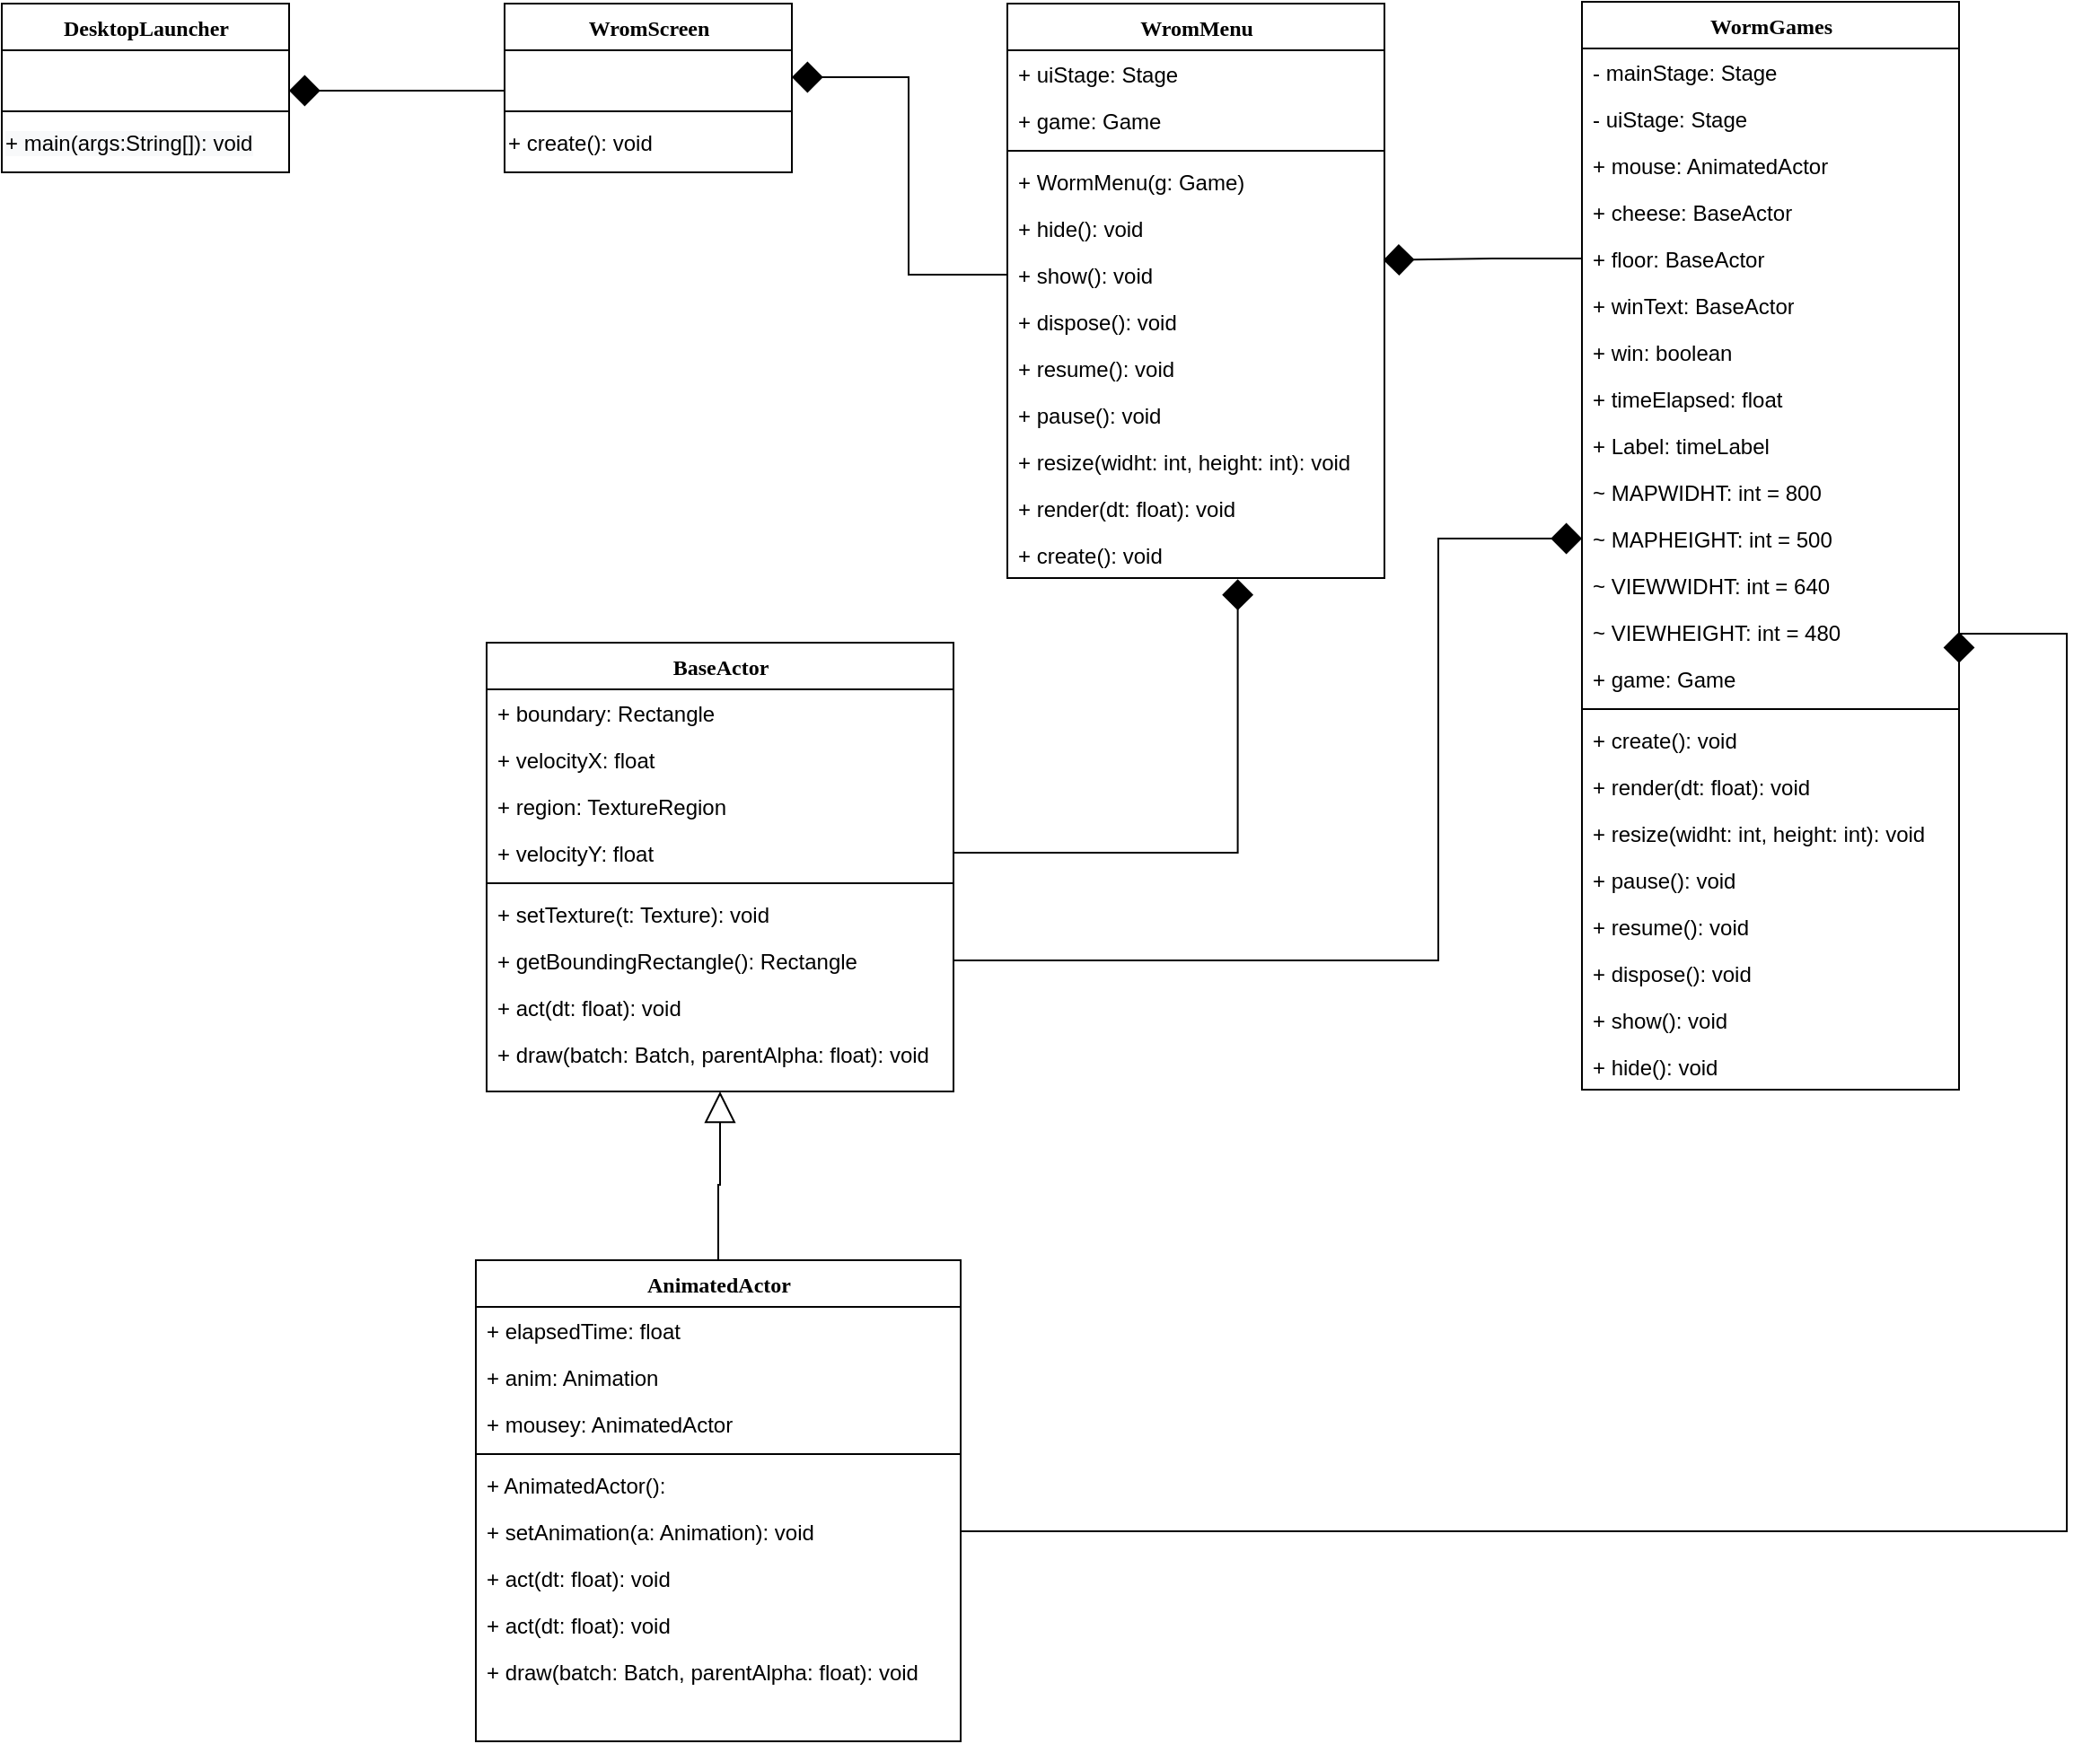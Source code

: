 <mxfile version="16.2.2" type="device"><diagram name="Page-1" id="9f46799a-70d6-7492-0946-bef42562c5a5"><mxGraphModel dx="1019" dy="519" grid="1" gridSize="10" guides="1" tooltips="1" connect="1" arrows="1" fold="1" page="1" pageScale="1" pageWidth="1100" pageHeight="850" background="#ffffff" math="0" shadow="0"><root><mxCell id="0"/><mxCell id="1" parent="0"/><mxCell id="78961159f06e98e8-17" value="DesktopLauncher" style="swimlane;html=1;fontStyle=1;align=center;verticalAlign=top;childLayout=stackLayout;horizontal=1;startSize=26;horizontalStack=0;resizeParent=1;resizeLast=0;collapsible=1;marginBottom=0;swimlaneFillColor=#ffffff;rounded=0;shadow=0;comic=0;labelBackgroundColor=none;strokeWidth=1;fillColor=none;fontFamily=Verdana;fontSize=12" parent="1" vertex="1"><mxGeometry x="40" y="40" width="160" height="94" as="geometry"><mxRectangle x="110" y="160" width="120" height="26" as="alternateBounds"/></mxGeometry></mxCell><mxCell id="E7X37nrAxxpJZKLwiDuJ-1" value="&lt;font face=&quot;helvetica&quot;&gt;&amp;nbsp;&lt;/font&gt;" style="text;whiteSpace=wrap;html=1;" parent="78961159f06e98e8-17" vertex="1"><mxGeometry y="26" width="160" height="30" as="geometry"/></mxCell><mxCell id="78961159f06e98e8-19" value="" style="line;html=1;strokeWidth=1;fillColor=none;align=left;verticalAlign=middle;spacingTop=-1;spacingLeft=3;spacingRight=3;rotatable=0;labelPosition=right;points=[];portConstraint=eastwest;" parent="78961159f06e98e8-17" vertex="1"><mxGeometry y="56" width="160" height="8" as="geometry"/></mxCell><mxCell id="E7X37nrAxxpJZKLwiDuJ-2" value="&lt;span style=&quot;color: rgb(0, 0, 0); font-family: helvetica; font-size: 12px; font-style: normal; font-weight: 400; letter-spacing: normal; text-align: left; text-indent: 0px; text-transform: none; word-spacing: 0px; background-color: rgb(248, 249, 250); display: inline; float: none;&quot;&gt;+ main(args:String[]): void&lt;/span&gt;" style="text;whiteSpace=wrap;html=1;" parent="78961159f06e98e8-17" vertex="1"><mxGeometry y="64" width="160" height="30" as="geometry"/></mxCell><mxCell id="E7X37nrAxxpJZKLwiDuJ-29" style="edgeStyle=orthogonalEdgeStyle;rounded=0;jumpSize=6;orthogonalLoop=1;jettySize=auto;html=1;exitX=0.5;exitY=0;exitDx=0;exitDy=0;entryX=0.5;entryY=1;entryDx=0;entryDy=0;endArrow=block;endFill=0;endSize=15;" parent="1" source="78961159f06e98e8-56" target="78961159f06e98e8-69" edge="1"><mxGeometry relative="1" as="geometry"/></mxCell><mxCell id="78961159f06e98e8-56" value="AnimatedActor" style="swimlane;html=1;fontStyle=1;align=center;verticalAlign=top;childLayout=stackLayout;horizontal=1;startSize=26;horizontalStack=0;resizeParent=1;resizeLast=0;collapsible=1;marginBottom=0;swimlaneFillColor=#ffffff;rounded=0;shadow=0;comic=0;labelBackgroundColor=none;strokeWidth=1;fillColor=none;fontFamily=Verdana;fontSize=12" parent="1" vertex="1"><mxGeometry x="304" y="740" width="270" height="268" as="geometry"><mxRectangle x="330" y="880" width="130" height="26" as="alternateBounds"/></mxGeometry></mxCell><mxCell id="Fxv-UuYVDRxt9ZPVT6x_-12" value="+ elapsedTime: float" style="text;html=1;strokeColor=none;fillColor=none;align=left;verticalAlign=top;spacingLeft=4;spacingRight=4;whiteSpace=wrap;overflow=hidden;rotatable=0;points=[[0,0.5],[1,0.5]];portConstraint=eastwest;" parent="78961159f06e98e8-56" vertex="1"><mxGeometry y="26" width="270" height="26" as="geometry"/></mxCell><mxCell id="78961159f06e98e8-57" value="+ anim: Animation" style="text;html=1;strokeColor=none;fillColor=none;align=left;verticalAlign=top;spacingLeft=4;spacingRight=4;whiteSpace=wrap;overflow=hidden;rotatable=0;points=[[0,0.5],[1,0.5]];portConstraint=eastwest;" parent="78961159f06e98e8-56" vertex="1"><mxGeometry y="52" width="270" height="26" as="geometry"/></mxCell><mxCell id="78961159f06e98e8-58" value="+ mousey: AnimatedActor&amp;nbsp;" style="text;html=1;strokeColor=none;fillColor=none;align=left;verticalAlign=top;spacingLeft=4;spacingRight=4;whiteSpace=wrap;overflow=hidden;rotatable=0;points=[[0,0.5],[1,0.5]];portConstraint=eastwest;" parent="78961159f06e98e8-56" vertex="1"><mxGeometry y="78" width="270" height="26" as="geometry"/></mxCell><mxCell id="78961159f06e98e8-64" value="" style="line;html=1;strokeWidth=1;fillColor=none;align=left;verticalAlign=middle;spacingTop=-1;spacingLeft=3;spacingRight=3;rotatable=0;labelPosition=right;points=[];portConstraint=eastwest;" parent="78961159f06e98e8-56" vertex="1"><mxGeometry y="104" width="270" height="8" as="geometry"/></mxCell><mxCell id="78961159f06e98e8-65" value="+ AnimatedActor():&amp;nbsp;" style="text;html=1;strokeColor=none;fillColor=none;align=left;verticalAlign=top;spacingLeft=4;spacingRight=4;whiteSpace=wrap;overflow=hidden;rotatable=0;points=[[0,0.5],[1,0.5]];portConstraint=eastwest;" parent="78961159f06e98e8-56" vertex="1"><mxGeometry y="112" width="270" height="26" as="geometry"/></mxCell><mxCell id="78961159f06e98e8-68" value="+ setAnimation(a: Animation): void" style="text;html=1;strokeColor=none;fillColor=none;align=left;verticalAlign=top;spacingLeft=4;spacingRight=4;whiteSpace=wrap;overflow=hidden;rotatable=0;points=[[0,0.5],[1,0.5]];portConstraint=eastwest;" parent="78961159f06e98e8-56" vertex="1"><mxGeometry y="138" width="270" height="26" as="geometry"/></mxCell><mxCell id="Fxv-UuYVDRxt9ZPVT6x_-13" value="+ act(dt: float): void" style="text;html=1;strokeColor=none;fillColor=none;align=left;verticalAlign=top;spacingLeft=4;spacingRight=4;whiteSpace=wrap;overflow=hidden;rotatable=0;points=[[0,0.5],[1,0.5]];portConstraint=eastwest;" parent="78961159f06e98e8-56" vertex="1"><mxGeometry y="164" width="270" height="26" as="geometry"/></mxCell><mxCell id="Fxv-UuYVDRxt9ZPVT6x_-14" value="+ act(dt: float): void" style="text;html=1;strokeColor=none;fillColor=none;align=left;verticalAlign=top;spacingLeft=4;spacingRight=4;whiteSpace=wrap;overflow=hidden;rotatable=0;points=[[0,0.5],[1,0.5]];portConstraint=eastwest;" parent="78961159f06e98e8-56" vertex="1"><mxGeometry y="190" width="270" height="26" as="geometry"/></mxCell><mxCell id="Fxv-UuYVDRxt9ZPVT6x_-15" value="+ draw(batch: Batch, parentAlpha: float): void" style="text;html=1;strokeColor=none;fillColor=none;align=left;verticalAlign=top;spacingLeft=4;spacingRight=4;whiteSpace=wrap;overflow=hidden;rotatable=0;points=[[0,0.5],[1,0.5]];portConstraint=eastwest;" parent="78961159f06e98e8-56" vertex="1"><mxGeometry y="216" width="270" height="26" as="geometry"/></mxCell><mxCell id="78961159f06e98e8-69" value="BaseActor" style="swimlane;html=1;fontStyle=1;align=center;verticalAlign=top;childLayout=stackLayout;horizontal=1;startSize=26;horizontalStack=0;resizeParent=1;resizeLast=0;collapsible=1;marginBottom=0;swimlaneFillColor=#ffffff;rounded=0;shadow=0;comic=0;labelBackgroundColor=none;strokeWidth=1;fillColor=none;fontFamily=Verdana;fontSize=12" parent="1" vertex="1"><mxGeometry x="310" y="396" width="260" height="250" as="geometry"><mxRectangle x="330" y="510.0" width="100" height="26" as="alternateBounds"/></mxGeometry></mxCell><mxCell id="78961159f06e98e8-72" value="+ boundary: Rectangle" style="text;html=1;strokeColor=none;fillColor=none;align=left;verticalAlign=top;spacingLeft=4;spacingRight=4;whiteSpace=wrap;overflow=hidden;rotatable=0;points=[[0,0.5],[1,0.5]];portConstraint=eastwest;" parent="78961159f06e98e8-69" vertex="1"><mxGeometry y="26" width="260" height="26" as="geometry"/></mxCell><mxCell id="78961159f06e98e8-74" value="+ velocityX: float" style="text;html=1;strokeColor=none;fillColor=none;align=left;verticalAlign=top;spacingLeft=4;spacingRight=4;whiteSpace=wrap;overflow=hidden;rotatable=0;points=[[0,0.5],[1,0.5]];portConstraint=eastwest;" parent="78961159f06e98e8-69" vertex="1"><mxGeometry y="52" width="260" height="26" as="geometry"/></mxCell><mxCell id="78961159f06e98e8-71" value="+ region: TextureRegion" style="text;html=1;strokeColor=none;fillColor=none;align=left;verticalAlign=top;spacingLeft=4;spacingRight=4;whiteSpace=wrap;overflow=hidden;rotatable=0;points=[[0,0.5],[1,0.5]];portConstraint=eastwest;" parent="78961159f06e98e8-69" vertex="1"><mxGeometry y="78" width="260" height="26" as="geometry"/></mxCell><mxCell id="78961159f06e98e8-75" value="+ velocityY: float" style="text;html=1;strokeColor=none;fillColor=none;align=left;verticalAlign=top;spacingLeft=4;spacingRight=4;whiteSpace=wrap;overflow=hidden;rotatable=0;points=[[0,0.5],[1,0.5]];portConstraint=eastwest;" parent="78961159f06e98e8-69" vertex="1"><mxGeometry y="104" width="260" height="26" as="geometry"/></mxCell><mxCell id="78961159f06e98e8-77" value="" style="line;html=1;strokeWidth=1;fillColor=none;align=left;verticalAlign=middle;spacingTop=-1;spacingLeft=3;spacingRight=3;rotatable=0;labelPosition=right;points=[];portConstraint=eastwest;" parent="78961159f06e98e8-69" vertex="1"><mxGeometry y="130" width="260" height="8" as="geometry"/></mxCell><mxCell id="Fxv-UuYVDRxt9ZPVT6x_-11" value="+ setTexture(t: Texture&lt;span&gt;): void&lt;/span&gt;" style="text;html=1;strokeColor=none;fillColor=none;align=left;verticalAlign=top;spacingLeft=4;spacingRight=4;whiteSpace=wrap;overflow=hidden;rotatable=0;points=[[0,0.5],[1,0.5]];portConstraint=eastwest;" parent="78961159f06e98e8-69" vertex="1"><mxGeometry y="138" width="260" height="26" as="geometry"/></mxCell><mxCell id="78961159f06e98e8-79" value="+ getBoundingRectangle(): Rectangle" style="text;html=1;strokeColor=none;fillColor=none;align=left;verticalAlign=top;spacingLeft=4;spacingRight=4;whiteSpace=wrap;overflow=hidden;rotatable=0;points=[[0,0.5],[1,0.5]];portConstraint=eastwest;" parent="78961159f06e98e8-69" vertex="1"><mxGeometry y="164" width="260" height="26" as="geometry"/></mxCell><mxCell id="78961159f06e98e8-81" value="+ act(dt: float): void" style="text;html=1;strokeColor=none;fillColor=none;align=left;verticalAlign=top;spacingLeft=4;spacingRight=4;whiteSpace=wrap;overflow=hidden;rotatable=0;points=[[0,0.5],[1,0.5]];portConstraint=eastwest;" parent="78961159f06e98e8-69" vertex="1"><mxGeometry y="190" width="260" height="26" as="geometry"/></mxCell><mxCell id="E7X37nrAxxpJZKLwiDuJ-28" value="+ draw(batch: Batch, parentAlpha: float): void" style="text;html=1;strokeColor=none;fillColor=none;align=left;verticalAlign=top;spacingLeft=4;spacingRight=4;whiteSpace=wrap;overflow=hidden;rotatable=0;points=[[0,0.5],[1,0.5]];portConstraint=eastwest;" parent="78961159f06e98e8-69" vertex="1"><mxGeometry y="216" width="260" height="26" as="geometry"/></mxCell><mxCell id="78961159f06e98e8-95" value="WormGames" style="swimlane;html=1;fontStyle=1;align=center;verticalAlign=top;childLayout=stackLayout;horizontal=1;startSize=26;horizontalStack=0;resizeParent=1;resizeLast=0;collapsible=1;marginBottom=0;swimlaneFillColor=#ffffff;rounded=0;shadow=0;comic=0;labelBackgroundColor=none;strokeWidth=1;fillColor=none;fontFamily=Verdana;fontSize=12" parent="1" vertex="1"><mxGeometry x="920" y="39" width="210" height="606" as="geometry"/></mxCell><mxCell id="78961159f06e98e8-96" value="- mainStage: Stage" style="text;html=1;strokeColor=none;fillColor=none;align=left;verticalAlign=top;spacingLeft=4;spacingRight=4;whiteSpace=wrap;overflow=hidden;rotatable=0;points=[[0,0.5],[1,0.5]];portConstraint=eastwest;" parent="78961159f06e98e8-95" vertex="1"><mxGeometry y="26" width="210" height="26" as="geometry"/></mxCell><mxCell id="78961159f06e98e8-97" value="- uiStage: Stage" style="text;html=1;strokeColor=none;fillColor=none;align=left;verticalAlign=top;spacingLeft=4;spacingRight=4;whiteSpace=wrap;overflow=hidden;rotatable=0;points=[[0,0.5],[1,0.5]];portConstraint=eastwest;" parent="78961159f06e98e8-95" vertex="1"><mxGeometry y="52" width="210" height="26" as="geometry"/></mxCell><mxCell id="78961159f06e98e8-98" value="+ mouse: AnimatedActor" style="text;html=1;strokeColor=none;fillColor=none;align=left;verticalAlign=top;spacingLeft=4;spacingRight=4;whiteSpace=wrap;overflow=hidden;rotatable=0;points=[[0,0.5],[1,0.5]];portConstraint=eastwest;" parent="78961159f06e98e8-95" vertex="1"><mxGeometry y="78" width="210" height="26" as="geometry"/></mxCell><mxCell id="78961159f06e98e8-102" value="+ cheese: BaseActor" style="text;html=1;strokeColor=none;fillColor=none;align=left;verticalAlign=top;spacingLeft=4;spacingRight=4;whiteSpace=wrap;overflow=hidden;rotatable=0;points=[[0,0.5],[1,0.5]];portConstraint=eastwest;" parent="78961159f06e98e8-95" vertex="1"><mxGeometry y="104" width="210" height="26" as="geometry"/></mxCell><mxCell id="mQrutdCNHGDnAHtZj3A9-2" value="+ floor: BaseActor" style="text;html=1;strokeColor=none;fillColor=none;align=left;verticalAlign=top;spacingLeft=4;spacingRight=4;whiteSpace=wrap;overflow=hidden;rotatable=0;points=[[0,0.5],[1,0.5]];portConstraint=eastwest;" parent="78961159f06e98e8-95" vertex="1"><mxGeometry y="130" width="210" height="26" as="geometry"/></mxCell><mxCell id="mQrutdCNHGDnAHtZj3A9-1" value="+ winText: BaseActor" style="text;html=1;strokeColor=none;fillColor=none;align=left;verticalAlign=top;spacingLeft=4;spacingRight=4;whiteSpace=wrap;overflow=hidden;rotatable=0;points=[[0,0.5],[1,0.5]];portConstraint=eastwest;" parent="78961159f06e98e8-95" vertex="1"><mxGeometry y="156" width="210" height="26" as="geometry"/></mxCell><mxCell id="mQrutdCNHGDnAHtZj3A9-4" value="+ win: boolean" style="text;html=1;strokeColor=none;fillColor=none;align=left;verticalAlign=top;spacingLeft=4;spacingRight=4;whiteSpace=wrap;overflow=hidden;rotatable=0;points=[[0,0.5],[1,0.5]];portConstraint=eastwest;" parent="78961159f06e98e8-95" vertex="1"><mxGeometry y="182" width="210" height="26" as="geometry"/></mxCell><mxCell id="mQrutdCNHGDnAHtZj3A9-3" value="+ timeElapsed: float" style="text;html=1;strokeColor=none;fillColor=none;align=left;verticalAlign=top;spacingLeft=4;spacingRight=4;whiteSpace=wrap;overflow=hidden;rotatable=0;points=[[0,0.5],[1,0.5]];portConstraint=eastwest;" parent="78961159f06e98e8-95" vertex="1"><mxGeometry y="208" width="210" height="26" as="geometry"/></mxCell><mxCell id="mQrutdCNHGDnAHtZj3A9-5" value="+ Label: timeLabel" style="text;html=1;strokeColor=none;fillColor=none;align=left;verticalAlign=top;spacingLeft=4;spacingRight=4;whiteSpace=wrap;overflow=hidden;rotatable=0;points=[[0,0.5],[1,0.5]];portConstraint=eastwest;" parent="78961159f06e98e8-95" vertex="1"><mxGeometry y="234" width="210" height="26" as="geometry"/></mxCell><mxCell id="mQrutdCNHGDnAHtZj3A9-6" value="~ MAPWIDHT: int = 800" style="text;html=1;strokeColor=none;fillColor=none;align=left;verticalAlign=top;spacingLeft=4;spacingRight=4;whiteSpace=wrap;overflow=hidden;rotatable=0;points=[[0,0.5],[1,0.5]];portConstraint=eastwest;" parent="78961159f06e98e8-95" vertex="1"><mxGeometry y="260" width="210" height="26" as="geometry"/></mxCell><mxCell id="mQrutdCNHGDnAHtZj3A9-7" value="~ MAPHEIGHT: int = 500" style="text;html=1;strokeColor=none;fillColor=none;align=left;verticalAlign=top;spacingLeft=4;spacingRight=4;whiteSpace=wrap;overflow=hidden;rotatable=0;points=[[0,0.5],[1,0.5]];portConstraint=eastwest;" parent="78961159f06e98e8-95" vertex="1"><mxGeometry y="286" width="210" height="26" as="geometry"/></mxCell><mxCell id="mQrutdCNHGDnAHtZj3A9-9" value="~ VIEWWIDHT: int = 640" style="text;html=1;strokeColor=none;fillColor=none;align=left;verticalAlign=top;spacingLeft=4;spacingRight=4;whiteSpace=wrap;overflow=hidden;rotatable=0;points=[[0,0.5],[1,0.5]];portConstraint=eastwest;" parent="78961159f06e98e8-95" vertex="1"><mxGeometry y="312" width="210" height="26" as="geometry"/></mxCell><mxCell id="mQrutdCNHGDnAHtZj3A9-10" value="~ VIEWHEIGHT: int = 480" style="text;html=1;strokeColor=none;fillColor=none;align=left;verticalAlign=top;spacingLeft=4;spacingRight=4;whiteSpace=wrap;overflow=hidden;rotatable=0;points=[[0,0.5],[1,0.5]];portConstraint=eastwest;" parent="78961159f06e98e8-95" vertex="1"><mxGeometry y="338" width="210" height="26" as="geometry"/></mxCell><mxCell id="mQrutdCNHGDnAHtZj3A9-11" value="+ game: Game" style="text;html=1;strokeColor=none;fillColor=none;align=left;verticalAlign=top;spacingLeft=4;spacingRight=4;whiteSpace=wrap;overflow=hidden;rotatable=0;points=[[0,0.5],[1,0.5]];portConstraint=eastwest;" parent="78961159f06e98e8-95" vertex="1"><mxGeometry y="364" width="210" height="26" as="geometry"/></mxCell><mxCell id="78961159f06e98e8-103" value="" style="line;html=1;strokeWidth=1;fillColor=none;align=left;verticalAlign=middle;spacingTop=-1;spacingLeft=3;spacingRight=3;rotatable=0;labelPosition=right;points=[];portConstraint=eastwest;" parent="78961159f06e98e8-95" vertex="1"><mxGeometry y="390" width="210" height="8" as="geometry"/></mxCell><mxCell id="78961159f06e98e8-104" value="+ create(): void" style="text;html=1;strokeColor=none;fillColor=none;align=left;verticalAlign=top;spacingLeft=4;spacingRight=4;whiteSpace=wrap;overflow=hidden;rotatable=0;points=[[0,0.5],[1,0.5]];portConstraint=eastwest;" parent="78961159f06e98e8-95" vertex="1"><mxGeometry y="398" width="210" height="26" as="geometry"/></mxCell><mxCell id="mQrutdCNHGDnAHtZj3A9-8" value="+ render(dt: float): void" style="text;html=1;strokeColor=none;fillColor=none;align=left;verticalAlign=top;spacingLeft=4;spacingRight=4;whiteSpace=wrap;overflow=hidden;rotatable=0;points=[[0,0.5],[1,0.5]];portConstraint=eastwest;" parent="78961159f06e98e8-95" vertex="1"><mxGeometry y="424" width="210" height="26" as="geometry"/></mxCell><mxCell id="mQrutdCNHGDnAHtZj3A9-17" value="+ resize(widht: int, height: int): void" style="text;html=1;strokeColor=none;fillColor=none;align=left;verticalAlign=top;spacingLeft=4;spacingRight=4;whiteSpace=wrap;overflow=hidden;rotatable=0;points=[[0,0.5],[1,0.5]];portConstraint=eastwest;" parent="78961159f06e98e8-95" vertex="1"><mxGeometry y="450" width="210" height="26" as="geometry"/></mxCell><mxCell id="mQrutdCNHGDnAHtZj3A9-12" value="+ pause(): void" style="text;html=1;strokeColor=none;fillColor=none;align=left;verticalAlign=top;spacingLeft=4;spacingRight=4;whiteSpace=wrap;overflow=hidden;rotatable=0;points=[[0,0.5],[1,0.5]];portConstraint=eastwest;" parent="78961159f06e98e8-95" vertex="1"><mxGeometry y="476" width="210" height="26" as="geometry"/></mxCell><mxCell id="mQrutdCNHGDnAHtZj3A9-13" value="+ resume(): void" style="text;html=1;strokeColor=none;fillColor=none;align=left;verticalAlign=top;spacingLeft=4;spacingRight=4;whiteSpace=wrap;overflow=hidden;rotatable=0;points=[[0,0.5],[1,0.5]];portConstraint=eastwest;" parent="78961159f06e98e8-95" vertex="1"><mxGeometry y="502" width="210" height="26" as="geometry"/></mxCell><mxCell id="mQrutdCNHGDnAHtZj3A9-14" value="+ dispose(): void" style="text;html=1;strokeColor=none;fillColor=none;align=left;verticalAlign=top;spacingLeft=4;spacingRight=4;whiteSpace=wrap;overflow=hidden;rotatable=0;points=[[0,0.5],[1,0.5]];portConstraint=eastwest;" parent="78961159f06e98e8-95" vertex="1"><mxGeometry y="528" width="210" height="26" as="geometry"/></mxCell><mxCell id="mQrutdCNHGDnAHtZj3A9-15" value="+ show(): void" style="text;html=1;strokeColor=none;fillColor=none;align=left;verticalAlign=top;spacingLeft=4;spacingRight=4;whiteSpace=wrap;overflow=hidden;rotatable=0;points=[[0,0.5],[1,0.5]];portConstraint=eastwest;" parent="78961159f06e98e8-95" vertex="1"><mxGeometry y="554" width="210" height="26" as="geometry"/></mxCell><mxCell id="mQrutdCNHGDnAHtZj3A9-16" value="+ hide(): void" style="text;html=1;strokeColor=none;fillColor=none;align=left;verticalAlign=top;spacingLeft=4;spacingRight=4;whiteSpace=wrap;overflow=hidden;rotatable=0;points=[[0,0.5],[1,0.5]];portConstraint=eastwest;" parent="78961159f06e98e8-95" vertex="1"><mxGeometry y="580" width="210" height="26" as="geometry"/></mxCell><mxCell id="E7X37nrAxxpJZKLwiDuJ-3" value="WromScreen" style="swimlane;html=1;fontStyle=1;align=center;verticalAlign=top;childLayout=stackLayout;horizontal=1;startSize=26;horizontalStack=0;resizeParent=1;resizeLast=0;collapsible=1;marginBottom=0;swimlaneFillColor=#ffffff;rounded=0;shadow=0;comic=0;labelBackgroundColor=none;strokeWidth=1;fillColor=none;fontFamily=Verdana;fontSize=12" parent="1" vertex="1"><mxGeometry x="320" y="40" width="160" height="94" as="geometry"><mxRectangle x="110" y="160" width="120" height="26" as="alternateBounds"/></mxGeometry></mxCell><mxCell id="E7X37nrAxxpJZKLwiDuJ-4" value="&lt;font face=&quot;helvetica&quot;&gt;&amp;nbsp;&lt;/font&gt;" style="text;whiteSpace=wrap;html=1;" parent="E7X37nrAxxpJZKLwiDuJ-3" vertex="1"><mxGeometry y="26" width="160" height="30" as="geometry"/></mxCell><mxCell id="E7X37nrAxxpJZKLwiDuJ-5" value="" style="line;html=1;strokeWidth=1;fillColor=none;align=left;verticalAlign=middle;spacingTop=-1;spacingLeft=3;spacingRight=3;rotatable=0;labelPosition=right;points=[];portConstraint=eastwest;" parent="E7X37nrAxxpJZKLwiDuJ-3" vertex="1"><mxGeometry y="56" width="160" height="8" as="geometry"/></mxCell><mxCell id="E7X37nrAxxpJZKLwiDuJ-6" value="+ create(): void" style="text;whiteSpace=wrap;html=1;" parent="E7X37nrAxxpJZKLwiDuJ-3" vertex="1"><mxGeometry y="64" width="160" height="30" as="geometry"/></mxCell><mxCell id="E7X37nrAxxpJZKLwiDuJ-7" style="edgeStyle=orthogonalEdgeStyle;rounded=0;orthogonalLoop=1;jettySize=auto;html=1;exitX=0;exitY=0.75;exitDx=0;exitDy=0;entryX=1;entryY=0.75;entryDx=0;entryDy=0;endArrow=diamond;endFill=1;jumpSize=6;endSize=15;" parent="1" source="E7X37nrAxxpJZKLwiDuJ-4" target="E7X37nrAxxpJZKLwiDuJ-1" edge="1"><mxGeometry relative="1" as="geometry"/></mxCell><mxCell id="E7X37nrAxxpJZKLwiDuJ-8" value="WromMenu" style="swimlane;html=1;fontStyle=1;align=center;verticalAlign=top;childLayout=stackLayout;horizontal=1;startSize=26;horizontalStack=0;resizeParent=1;resizeLast=0;collapsible=1;marginBottom=0;swimlaneFillColor=#ffffff;rounded=0;shadow=0;comic=0;labelBackgroundColor=none;strokeWidth=1;fillColor=none;fontFamily=Verdana;fontSize=12" parent="1" vertex="1"><mxGeometry x="600" y="40" width="210" height="320" as="geometry"><mxRectangle x="110" y="160" width="120" height="26" as="alternateBounds"/></mxGeometry></mxCell><mxCell id="E7X37nrAxxpJZKLwiDuJ-13" value="+ uiStage: Stage" style="text;html=1;strokeColor=none;fillColor=none;align=left;verticalAlign=top;spacingLeft=4;spacingRight=4;whiteSpace=wrap;overflow=hidden;rotatable=0;points=[[0,0.5],[1,0.5]];portConstraint=eastwest;" parent="E7X37nrAxxpJZKLwiDuJ-8" vertex="1"><mxGeometry y="26" width="210" height="26" as="geometry"/></mxCell><mxCell id="E7X37nrAxxpJZKLwiDuJ-12" value="+ game: Game" style="text;html=1;strokeColor=none;fillColor=none;align=left;verticalAlign=top;spacingLeft=4;spacingRight=4;whiteSpace=wrap;overflow=hidden;rotatable=0;points=[[0,0.5],[1,0.5]];portConstraint=eastwest;" parent="E7X37nrAxxpJZKLwiDuJ-8" vertex="1"><mxGeometry y="52" width="210" height="26" as="geometry"/></mxCell><mxCell id="E7X37nrAxxpJZKLwiDuJ-10" value="" style="line;html=1;strokeWidth=1;fillColor=none;align=left;verticalAlign=middle;spacingTop=-1;spacingLeft=3;spacingRight=3;rotatable=0;labelPosition=right;points=[];portConstraint=eastwest;" parent="E7X37nrAxxpJZKLwiDuJ-8" vertex="1"><mxGeometry y="78" width="210" height="8" as="geometry"/></mxCell><mxCell id="E7X37nrAxxpJZKLwiDuJ-14" value="+ WormMenu(g: Game)&amp;nbsp;" style="text;html=1;strokeColor=none;fillColor=none;align=left;verticalAlign=top;spacingLeft=4;spacingRight=4;whiteSpace=wrap;overflow=hidden;rotatable=0;points=[[0,0.5],[1,0.5]];portConstraint=eastwest;" parent="E7X37nrAxxpJZKLwiDuJ-8" vertex="1"><mxGeometry y="86" width="210" height="26" as="geometry"/></mxCell><mxCell id="E7X37nrAxxpJZKLwiDuJ-22" value="+ hide(): void" style="text;html=1;strokeColor=none;fillColor=none;align=left;verticalAlign=top;spacingLeft=4;spacingRight=4;whiteSpace=wrap;overflow=hidden;rotatable=0;points=[[0,0.5],[1,0.5]];portConstraint=eastwest;" parent="E7X37nrAxxpJZKLwiDuJ-8" vertex="1"><mxGeometry y="112" width="210" height="26" as="geometry"/></mxCell><mxCell id="E7X37nrAxxpJZKLwiDuJ-21" value="+ show(): void" style="text;html=1;strokeColor=none;fillColor=none;align=left;verticalAlign=top;spacingLeft=4;spacingRight=4;whiteSpace=wrap;overflow=hidden;rotatable=0;points=[[0,0.5],[1,0.5]];portConstraint=eastwest;" parent="E7X37nrAxxpJZKLwiDuJ-8" vertex="1"><mxGeometry y="138" width="210" height="26" as="geometry"/></mxCell><mxCell id="E7X37nrAxxpJZKLwiDuJ-20" value="+ dispose(): void" style="text;html=1;strokeColor=none;fillColor=none;align=left;verticalAlign=top;spacingLeft=4;spacingRight=4;whiteSpace=wrap;overflow=hidden;rotatable=0;points=[[0,0.5],[1,0.5]];portConstraint=eastwest;" parent="E7X37nrAxxpJZKLwiDuJ-8" vertex="1"><mxGeometry y="164" width="210" height="26" as="geometry"/></mxCell><mxCell id="E7X37nrAxxpJZKLwiDuJ-19" value="+ resume(): void" style="text;html=1;strokeColor=none;fillColor=none;align=left;verticalAlign=top;spacingLeft=4;spacingRight=4;whiteSpace=wrap;overflow=hidden;rotatable=0;points=[[0,0.5],[1,0.5]];portConstraint=eastwest;" parent="E7X37nrAxxpJZKLwiDuJ-8" vertex="1"><mxGeometry y="190" width="210" height="26" as="geometry"/></mxCell><mxCell id="E7X37nrAxxpJZKLwiDuJ-18" value="+ pause(): void" style="text;html=1;strokeColor=none;fillColor=none;align=left;verticalAlign=top;spacingLeft=4;spacingRight=4;whiteSpace=wrap;overflow=hidden;rotatable=0;points=[[0,0.5],[1,0.5]];portConstraint=eastwest;" parent="E7X37nrAxxpJZKLwiDuJ-8" vertex="1"><mxGeometry y="216" width="210" height="26" as="geometry"/></mxCell><mxCell id="E7X37nrAxxpJZKLwiDuJ-17" value="+ resize(widht: int, height: int): void" style="text;html=1;strokeColor=none;fillColor=none;align=left;verticalAlign=top;spacingLeft=4;spacingRight=4;whiteSpace=wrap;overflow=hidden;rotatable=0;points=[[0,0.5],[1,0.5]];portConstraint=eastwest;" parent="E7X37nrAxxpJZKLwiDuJ-8" vertex="1"><mxGeometry y="242" width="210" height="26" as="geometry"/></mxCell><mxCell id="E7X37nrAxxpJZKLwiDuJ-16" value="+ render(dt: float): void" style="text;html=1;strokeColor=none;fillColor=none;align=left;verticalAlign=top;spacingLeft=4;spacingRight=4;whiteSpace=wrap;overflow=hidden;rotatable=0;points=[[0,0.5],[1,0.5]];portConstraint=eastwest;" parent="E7X37nrAxxpJZKLwiDuJ-8" vertex="1"><mxGeometry y="268" width="210" height="26" as="geometry"/></mxCell><mxCell id="E7X37nrAxxpJZKLwiDuJ-15" value="+ create(): void" style="text;html=1;strokeColor=none;fillColor=none;align=left;verticalAlign=top;spacingLeft=4;spacingRight=4;whiteSpace=wrap;overflow=hidden;rotatable=0;points=[[0,0.5],[1,0.5]];portConstraint=eastwest;" parent="E7X37nrAxxpJZKLwiDuJ-8" vertex="1"><mxGeometry y="294" width="210" height="26" as="geometry"/></mxCell><mxCell id="E7X37nrAxxpJZKLwiDuJ-24" style="edgeStyle=orthogonalEdgeStyle;rounded=0;jumpSize=6;orthogonalLoop=1;jettySize=auto;html=1;exitX=0;exitY=0.5;exitDx=0;exitDy=0;entryX=1;entryY=0.5;entryDx=0;entryDy=0;endArrow=diamond;endFill=1;endSize=15;" parent="1" source="E7X37nrAxxpJZKLwiDuJ-21" target="E7X37nrAxxpJZKLwiDuJ-4" edge="1"><mxGeometry relative="1" as="geometry"/></mxCell><mxCell id="E7X37nrAxxpJZKLwiDuJ-25" style="edgeStyle=orthogonalEdgeStyle;rounded=0;jumpSize=6;orthogonalLoop=1;jettySize=auto;html=1;exitX=0;exitY=0.5;exitDx=0;exitDy=0;entryX=0.997;entryY=0.187;entryDx=0;entryDy=0;entryPerimeter=0;endArrow=diamond;endFill=1;endSize=15;" parent="1" source="mQrutdCNHGDnAHtZj3A9-2" target="E7X37nrAxxpJZKLwiDuJ-21" edge="1"><mxGeometry relative="1" as="geometry"/></mxCell><mxCell id="E7X37nrAxxpJZKLwiDuJ-26" style="edgeStyle=orthogonalEdgeStyle;rounded=0;jumpSize=6;orthogonalLoop=1;jettySize=auto;html=1;exitX=1;exitY=0.5;exitDx=0;exitDy=0;endArrow=diamond;endFill=1;endSize=15;entryX=0.611;entryY=1.025;entryDx=0;entryDy=0;entryPerimeter=0;" parent="1" source="78961159f06e98e8-75" target="E7X37nrAxxpJZKLwiDuJ-15" edge="1"><mxGeometry relative="1" as="geometry"><mxPoint x="700" y="390" as="targetPoint"/></mxGeometry></mxCell><mxCell id="E7X37nrAxxpJZKLwiDuJ-30" style="edgeStyle=orthogonalEdgeStyle;rounded=0;jumpSize=6;orthogonalLoop=1;jettySize=auto;html=1;exitX=1;exitY=0.5;exitDx=0;exitDy=0;endArrow=diamond;endFill=1;endSize=15;entryX=1;entryY=0.5;entryDx=0;entryDy=0;" parent="1" source="78961159f06e98e8-68" target="mQrutdCNHGDnAHtZj3A9-10" edge="1"><mxGeometry relative="1" as="geometry"><mxPoint x="1230" y="380" as="targetPoint"/><Array as="points"><mxPoint x="1190" y="891"/><mxPoint x="1190" y="391"/></Array></mxGeometry></mxCell><mxCell id="QTW-IRfmGmM5JhdNWhDV-2" style="edgeStyle=orthogonalEdgeStyle;rounded=0;orthogonalLoop=1;jettySize=auto;html=1;exitX=1;exitY=0.5;exitDx=0;exitDy=0;entryX=0;entryY=0.5;entryDx=0;entryDy=0;endArrow=diamond;endFill=1;endSize=15;" parent="1" source="78961159f06e98e8-79" target="mQrutdCNHGDnAHtZj3A9-7" edge="1"><mxGeometry relative="1" as="geometry"><Array as="points"><mxPoint x="840" y="573"/><mxPoint x="840" y="338"/></Array></mxGeometry></mxCell></root></mxGraphModel></diagram></mxfile>